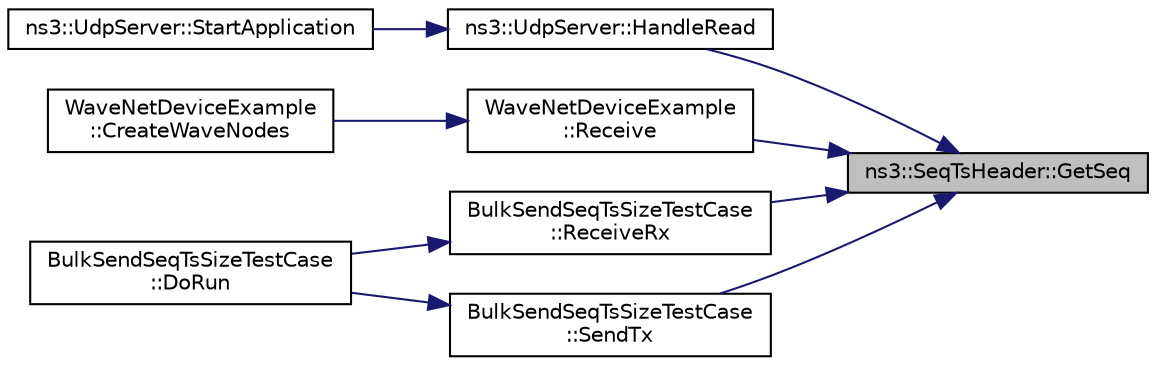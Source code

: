 digraph "ns3::SeqTsHeader::GetSeq"
{
 // LATEX_PDF_SIZE
  edge [fontname="Helvetica",fontsize="10",labelfontname="Helvetica",labelfontsize="10"];
  node [fontname="Helvetica",fontsize="10",shape=record];
  rankdir="RL";
  Node1 [label="ns3::SeqTsHeader::GetSeq",height=0.2,width=0.4,color="black", fillcolor="grey75", style="filled", fontcolor="black",tooltip=" "];
  Node1 -> Node2 [dir="back",color="midnightblue",fontsize="10",style="solid",fontname="Helvetica"];
  Node2 [label="ns3::UdpServer::HandleRead",height=0.2,width=0.4,color="black", fillcolor="white", style="filled",URL="$classns3_1_1_udp_server.html#a65a01672657a4a49f65cd3c3bb1ee420",tooltip="Handle a packet reception."];
  Node2 -> Node3 [dir="back",color="midnightblue",fontsize="10",style="solid",fontname="Helvetica"];
  Node3 [label="ns3::UdpServer::StartApplication",height=0.2,width=0.4,color="black", fillcolor="white", style="filled",URL="$classns3_1_1_udp_server.html#a784bd9b3274fc411c042b3502dacb3fa",tooltip="Application specific startup code."];
  Node1 -> Node4 [dir="back",color="midnightblue",fontsize="10",style="solid",fontname="Helvetica"];
  Node4 [label="WaveNetDeviceExample\l::Receive",height=0.2,width=0.4,color="black", fillcolor="white", style="filled",URL="$class_wave_net_device_example.html#a2c05ff92e57bc7f5fe4e4417e8e7afe5",tooltip="Receive function."];
  Node4 -> Node5 [dir="back",color="midnightblue",fontsize="10",style="solid",fontname="Helvetica"];
  Node5 [label="WaveNetDeviceExample\l::CreateWaveNodes",height=0.2,width=0.4,color="black", fillcolor="white", style="filled",URL="$class_wave_net_device_example.html#a825285810121c865230f6fafe6428081",tooltip="Create WAVE nodes function."];
  Node1 -> Node6 [dir="back",color="midnightblue",fontsize="10",style="solid",fontname="Helvetica"];
  Node6 [label="BulkSendSeqTsSizeTestCase\l::ReceiveRx",height=0.2,width=0.4,color="black", fillcolor="white", style="filled",URL="$class_bulk_send_seq_ts_size_test_case.html#a4a29020e94ab09d186d045e93fa783db",tooltip=" "];
  Node6 -> Node7 [dir="back",color="midnightblue",fontsize="10",style="solid",fontname="Helvetica"];
  Node7 [label="BulkSendSeqTsSizeTestCase\l::DoRun",height=0.2,width=0.4,color="black", fillcolor="white", style="filled",URL="$class_bulk_send_seq_ts_size_test_case.html#a0c5146191974b6aa6d7b94f5dfd4d749",tooltip="Implementation to actually run this TestCase."];
  Node1 -> Node8 [dir="back",color="midnightblue",fontsize="10",style="solid",fontname="Helvetica"];
  Node8 [label="BulkSendSeqTsSizeTestCase\l::SendTx",height=0.2,width=0.4,color="black", fillcolor="white", style="filled",URL="$class_bulk_send_seq_ts_size_test_case.html#ae8d5eac563705e61c3eb80fa9c4b7fc0",tooltip=" "];
  Node8 -> Node7 [dir="back",color="midnightblue",fontsize="10",style="solid",fontname="Helvetica"];
}
